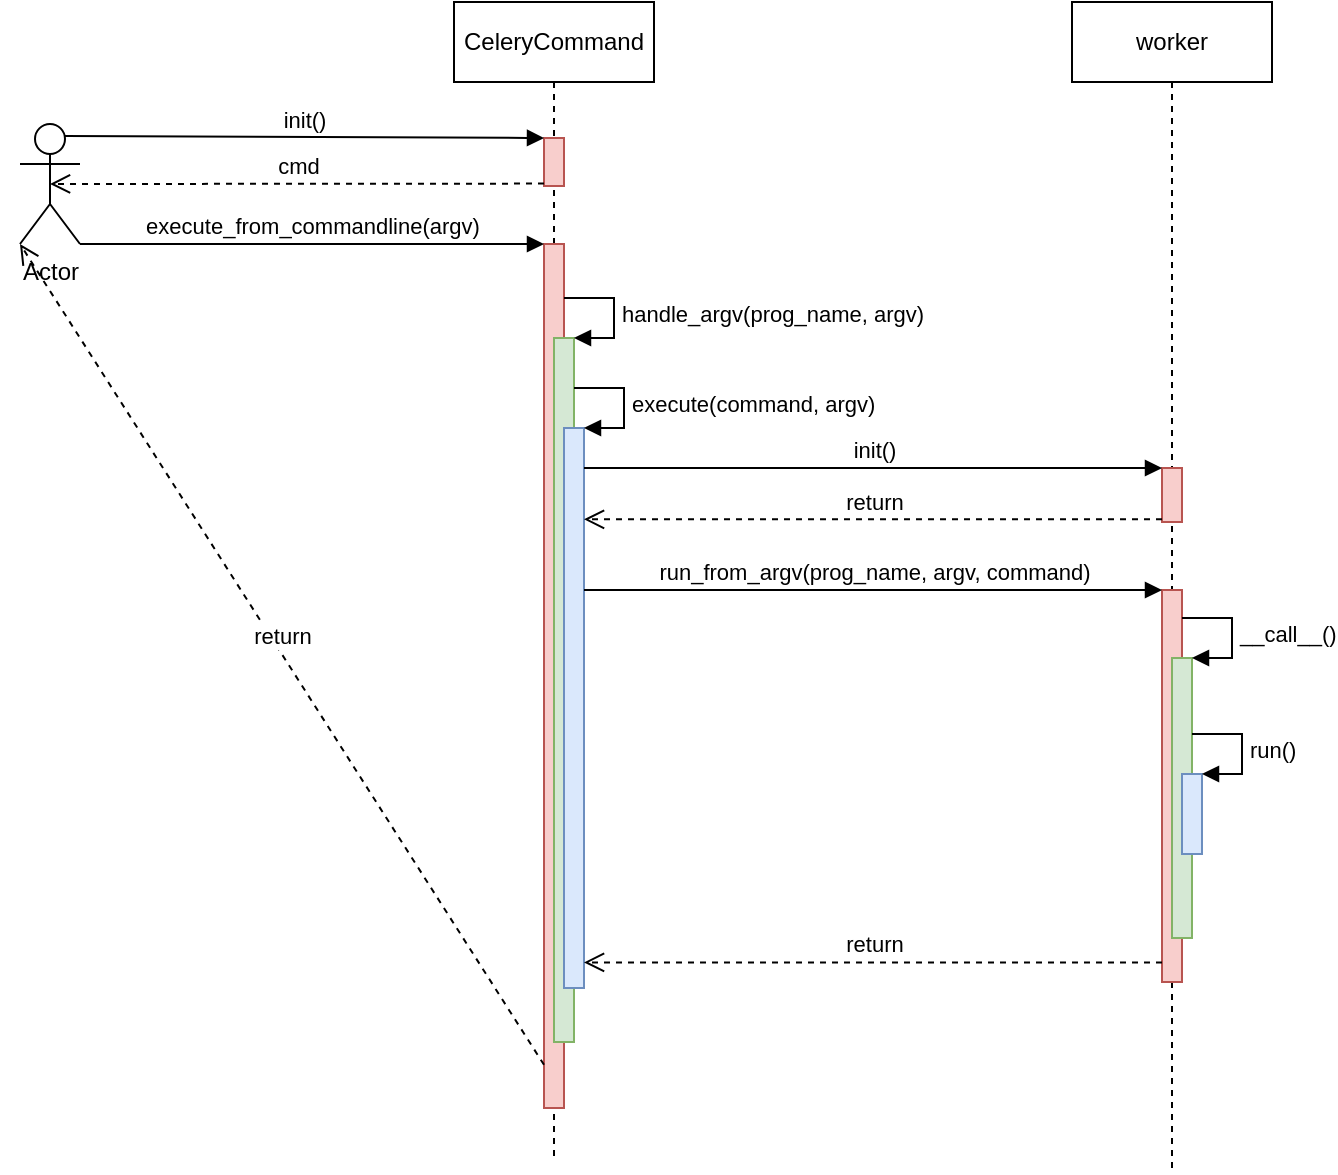 <mxfile version="12.2.9" type="github" pages="1">
  <diagram name="Page-1" id="13e1069c-82ec-6db2-03f1-153e76fe0fe0">
    <mxGraphModel dx="1808" dy="748" grid="0" gridSize="10" guides="1" tooltips="1" connect="1" arrows="1" fold="1" page="0" pageScale="1" pageWidth="1100" pageHeight="850" background="#ffffff" math="0" shadow="0">
      <root>
        <mxCell id="0"/>
        <mxCell id="1" parent="0"/>
        <mxCell id="fqZ5Hh2Q11245E8FZC6k-1" value="CeleryCommand" style="shape=umlLifeline;perimeter=lifelinePerimeter;whiteSpace=wrap;html=1;container=1;collapsible=0;recursiveResize=0;outlineConnect=0;" vertex="1" parent="1">
          <mxGeometry x="205" y="57" width="100" height="580" as="geometry"/>
        </mxCell>
        <mxCell id="fqZ5Hh2Q11245E8FZC6k-3" value="" style="html=1;points=[];perimeter=orthogonalPerimeter;fillColor=#f8cecc;strokeColor=#b85450;" vertex="1" parent="fqZ5Hh2Q11245E8FZC6k-1">
          <mxGeometry x="45" y="68" width="10" height="24" as="geometry"/>
        </mxCell>
        <mxCell id="fqZ5Hh2Q11245E8FZC6k-6" value="" style="html=1;points=[];perimeter=orthogonalPerimeter;fillColor=#f8cecc;strokeColor=#b85450;" vertex="1" parent="fqZ5Hh2Q11245E8FZC6k-1">
          <mxGeometry x="45" y="121" width="10" height="432" as="geometry"/>
        </mxCell>
        <mxCell id="fqZ5Hh2Q11245E8FZC6k-9" value="" style="html=1;points=[];perimeter=orthogonalPerimeter;fillColor=#d5e8d4;strokeColor=#82b366;" vertex="1" parent="fqZ5Hh2Q11245E8FZC6k-1">
          <mxGeometry x="50" y="168" width="10" height="352" as="geometry"/>
        </mxCell>
        <mxCell id="fqZ5Hh2Q11245E8FZC6k-10" value="handle_argv(prog_name, argv)" style="edgeStyle=orthogonalEdgeStyle;html=1;align=left;spacingLeft=2;endArrow=block;rounded=0;entryX=1;entryY=0;" edge="1" target="fqZ5Hh2Q11245E8FZC6k-9" parent="fqZ5Hh2Q11245E8FZC6k-1">
          <mxGeometry relative="1" as="geometry">
            <mxPoint x="55" y="148" as="sourcePoint"/>
            <Array as="points">
              <mxPoint x="80" y="148"/>
            </Array>
          </mxGeometry>
        </mxCell>
        <mxCell id="fqZ5Hh2Q11245E8FZC6k-11" value="" style="html=1;points=[];perimeter=orthogonalPerimeter;fillColor=#dae8fc;strokeColor=#6c8ebf;" vertex="1" parent="fqZ5Hh2Q11245E8FZC6k-1">
          <mxGeometry x="55" y="213" width="10" height="280" as="geometry"/>
        </mxCell>
        <mxCell id="fqZ5Hh2Q11245E8FZC6k-12" value="execute(command, argv)" style="edgeStyle=orthogonalEdgeStyle;html=1;align=left;spacingLeft=2;endArrow=block;rounded=0;entryX=1;entryY=0;" edge="1" target="fqZ5Hh2Q11245E8FZC6k-11" parent="fqZ5Hh2Q11245E8FZC6k-1">
          <mxGeometry relative="1" as="geometry">
            <mxPoint x="60" y="193" as="sourcePoint"/>
            <Array as="points">
              <mxPoint x="85" y="193"/>
            </Array>
          </mxGeometry>
        </mxCell>
        <mxCell id="fqZ5Hh2Q11245E8FZC6k-2" value="Actor" style="shape=umlActor;verticalLabelPosition=bottom;labelBackgroundColor=#ffffff;verticalAlign=top;html=1;" vertex="1" parent="1">
          <mxGeometry x="-12" y="118" width="30" height="60" as="geometry"/>
        </mxCell>
        <mxCell id="fqZ5Hh2Q11245E8FZC6k-4" value="init()" style="html=1;verticalAlign=bottom;endArrow=block;entryX=0;entryY=0;exitX=0.75;exitY=0.1;exitDx=0;exitDy=0;exitPerimeter=0;" edge="1" target="fqZ5Hh2Q11245E8FZC6k-3" parent="1" source="fqZ5Hh2Q11245E8FZC6k-2">
          <mxGeometry relative="1" as="geometry">
            <mxPoint x="180" y="125" as="sourcePoint"/>
          </mxGeometry>
        </mxCell>
        <mxCell id="fqZ5Hh2Q11245E8FZC6k-5" value="cmd" style="html=1;verticalAlign=bottom;endArrow=open;dashed=1;endSize=8;exitX=0;exitY=0.95;entryX=0.5;entryY=0.5;entryDx=0;entryDy=0;entryPerimeter=0;" edge="1" source="fqZ5Hh2Q11245E8FZC6k-3" parent="1" target="fqZ5Hh2Q11245E8FZC6k-2">
          <mxGeometry relative="1" as="geometry">
            <mxPoint x="180" y="201" as="targetPoint"/>
          </mxGeometry>
        </mxCell>
        <mxCell id="fqZ5Hh2Q11245E8FZC6k-7" value="execute_from_commandline(argv)" style="html=1;verticalAlign=bottom;endArrow=block;entryX=0;entryY=0;exitX=1;exitY=1;exitDx=0;exitDy=0;exitPerimeter=0;" edge="1" target="fqZ5Hh2Q11245E8FZC6k-6" parent="1" source="fqZ5Hh2Q11245E8FZC6k-2">
          <mxGeometry relative="1" as="geometry">
            <mxPoint x="180" y="178" as="sourcePoint"/>
          </mxGeometry>
        </mxCell>
        <mxCell id="fqZ5Hh2Q11245E8FZC6k-13" value="worker" style="shape=umlLifeline;perimeter=lifelinePerimeter;whiteSpace=wrap;html=1;container=1;collapsible=0;recursiveResize=0;outlineConnect=0;" vertex="1" parent="1">
          <mxGeometry x="514" y="57" width="100" height="585" as="geometry"/>
        </mxCell>
        <mxCell id="fqZ5Hh2Q11245E8FZC6k-14" value="" style="html=1;points=[];perimeter=orthogonalPerimeter;fillColor=#f8cecc;strokeColor=#b85450;" vertex="1" parent="fqZ5Hh2Q11245E8FZC6k-13">
          <mxGeometry x="45" y="233" width="10" height="27" as="geometry"/>
        </mxCell>
        <mxCell id="fqZ5Hh2Q11245E8FZC6k-17" value="" style="html=1;points=[];perimeter=orthogonalPerimeter;fillColor=#f8cecc;strokeColor=#b85450;" vertex="1" parent="fqZ5Hh2Q11245E8FZC6k-13">
          <mxGeometry x="45" y="294" width="10" height="196" as="geometry"/>
        </mxCell>
        <mxCell id="fqZ5Hh2Q11245E8FZC6k-24" value="" style="html=1;points=[];perimeter=orthogonalPerimeter;fillColor=#d5e8d4;strokeColor=#82b366;" vertex="1" parent="fqZ5Hh2Q11245E8FZC6k-13">
          <mxGeometry x="50" y="328" width="10" height="140" as="geometry"/>
        </mxCell>
        <mxCell id="fqZ5Hh2Q11245E8FZC6k-25" value="__call__()" style="edgeStyle=orthogonalEdgeStyle;html=1;align=left;spacingLeft=2;endArrow=block;rounded=0;entryX=1;entryY=0;" edge="1" target="fqZ5Hh2Q11245E8FZC6k-24" parent="fqZ5Hh2Q11245E8FZC6k-13">
          <mxGeometry relative="1" as="geometry">
            <mxPoint x="55" y="308" as="sourcePoint"/>
            <Array as="points">
              <mxPoint x="80" y="308"/>
            </Array>
          </mxGeometry>
        </mxCell>
        <mxCell id="fqZ5Hh2Q11245E8FZC6k-26" value="" style="html=1;points=[];perimeter=orthogonalPerimeter;fillColor=#dae8fc;strokeColor=#6c8ebf;" vertex="1" parent="fqZ5Hh2Q11245E8FZC6k-13">
          <mxGeometry x="55" y="386" width="10" height="40" as="geometry"/>
        </mxCell>
        <mxCell id="fqZ5Hh2Q11245E8FZC6k-27" value="run()" style="edgeStyle=orthogonalEdgeStyle;html=1;align=left;spacingLeft=2;endArrow=block;rounded=0;entryX=1;entryY=0;" edge="1" target="fqZ5Hh2Q11245E8FZC6k-26" parent="fqZ5Hh2Q11245E8FZC6k-13">
          <mxGeometry relative="1" as="geometry">
            <mxPoint x="60" y="366" as="sourcePoint"/>
            <Array as="points">
              <mxPoint x="85" y="366"/>
            </Array>
          </mxGeometry>
        </mxCell>
        <mxCell id="fqZ5Hh2Q11245E8FZC6k-15" value="init()" style="html=1;verticalAlign=bottom;endArrow=block;entryX=0;entryY=0;" edge="1" target="fqZ5Hh2Q11245E8FZC6k-14" parent="1" source="fqZ5Hh2Q11245E8FZC6k-11">
          <mxGeometry relative="1" as="geometry">
            <mxPoint x="489" y="283" as="sourcePoint"/>
          </mxGeometry>
        </mxCell>
        <mxCell id="fqZ5Hh2Q11245E8FZC6k-16" value="return" style="html=1;verticalAlign=bottom;endArrow=open;dashed=1;endSize=8;exitX=0;exitY=0.95;" edge="1" source="fqZ5Hh2Q11245E8FZC6k-14" parent="1" target="fqZ5Hh2Q11245E8FZC6k-11">
          <mxGeometry relative="1" as="geometry">
            <mxPoint x="489" y="359" as="targetPoint"/>
          </mxGeometry>
        </mxCell>
        <mxCell id="fqZ5Hh2Q11245E8FZC6k-18" value="run_from_argv(prog_name, argv, command)" style="html=1;verticalAlign=bottom;endArrow=block;entryX=0;entryY=0;" edge="1" target="fqZ5Hh2Q11245E8FZC6k-17" parent="1" source="fqZ5Hh2Q11245E8FZC6k-11">
          <mxGeometry relative="1" as="geometry">
            <mxPoint x="489" y="351" as="sourcePoint"/>
          </mxGeometry>
        </mxCell>
        <mxCell id="fqZ5Hh2Q11245E8FZC6k-19" value="return" style="html=1;verticalAlign=bottom;endArrow=open;dashed=1;endSize=8;exitX=0;exitY=0.95;" edge="1" source="fqZ5Hh2Q11245E8FZC6k-17" parent="1" target="fqZ5Hh2Q11245E8FZC6k-11">
          <mxGeometry relative="1" as="geometry">
            <mxPoint x="489" y="427" as="targetPoint"/>
          </mxGeometry>
        </mxCell>
        <mxCell id="fqZ5Hh2Q11245E8FZC6k-8" value="return" style="html=1;verticalAlign=bottom;endArrow=open;dashed=1;endSize=8;exitX=0;exitY=0.95;entryX=0;entryY=1;entryDx=0;entryDy=0;entryPerimeter=0;" edge="1" source="fqZ5Hh2Q11245E8FZC6k-6" parent="1" target="fqZ5Hh2Q11245E8FZC6k-2">
          <mxGeometry relative="1" as="geometry">
            <mxPoint x="23" y="191" as="targetPoint"/>
          </mxGeometry>
        </mxCell>
      </root>
    </mxGraphModel>
  </diagram>
</mxfile>
